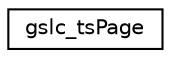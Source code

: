 digraph "Graphical Class Hierarchy"
{
  edge [fontname="Helvetica",fontsize="10",labelfontname="Helvetica",labelfontsize="10"];
  node [fontname="Helvetica",fontsize="10",shape=record];
  rankdir="LR";
  Node1 [label="gslc_tsPage",height=0.2,width=0.4,color="black", fillcolor="white", style="filled",URL="$structgslc__tsPage.html",tooltip="Page structure. "];
}
